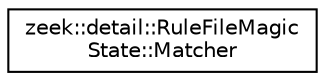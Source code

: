 digraph "Graphical Class Hierarchy"
{
 // LATEX_PDF_SIZE
  edge [fontname="Helvetica",fontsize="10",labelfontname="Helvetica",labelfontsize="10"];
  node [fontname="Helvetica",fontsize="10",shape=record];
  rankdir="LR";
  Node0 [label="zeek::detail::RuleFileMagic\lState::Matcher",height=0.2,width=0.4,color="black", fillcolor="white", style="filled",URL="$d6/da1/classzeek_1_1detail_1_1RuleFileMagicState.html#da/d7b/structzeek_1_1detail_1_1RuleFileMagicState_1_1Matcher",tooltip=" "];
}
